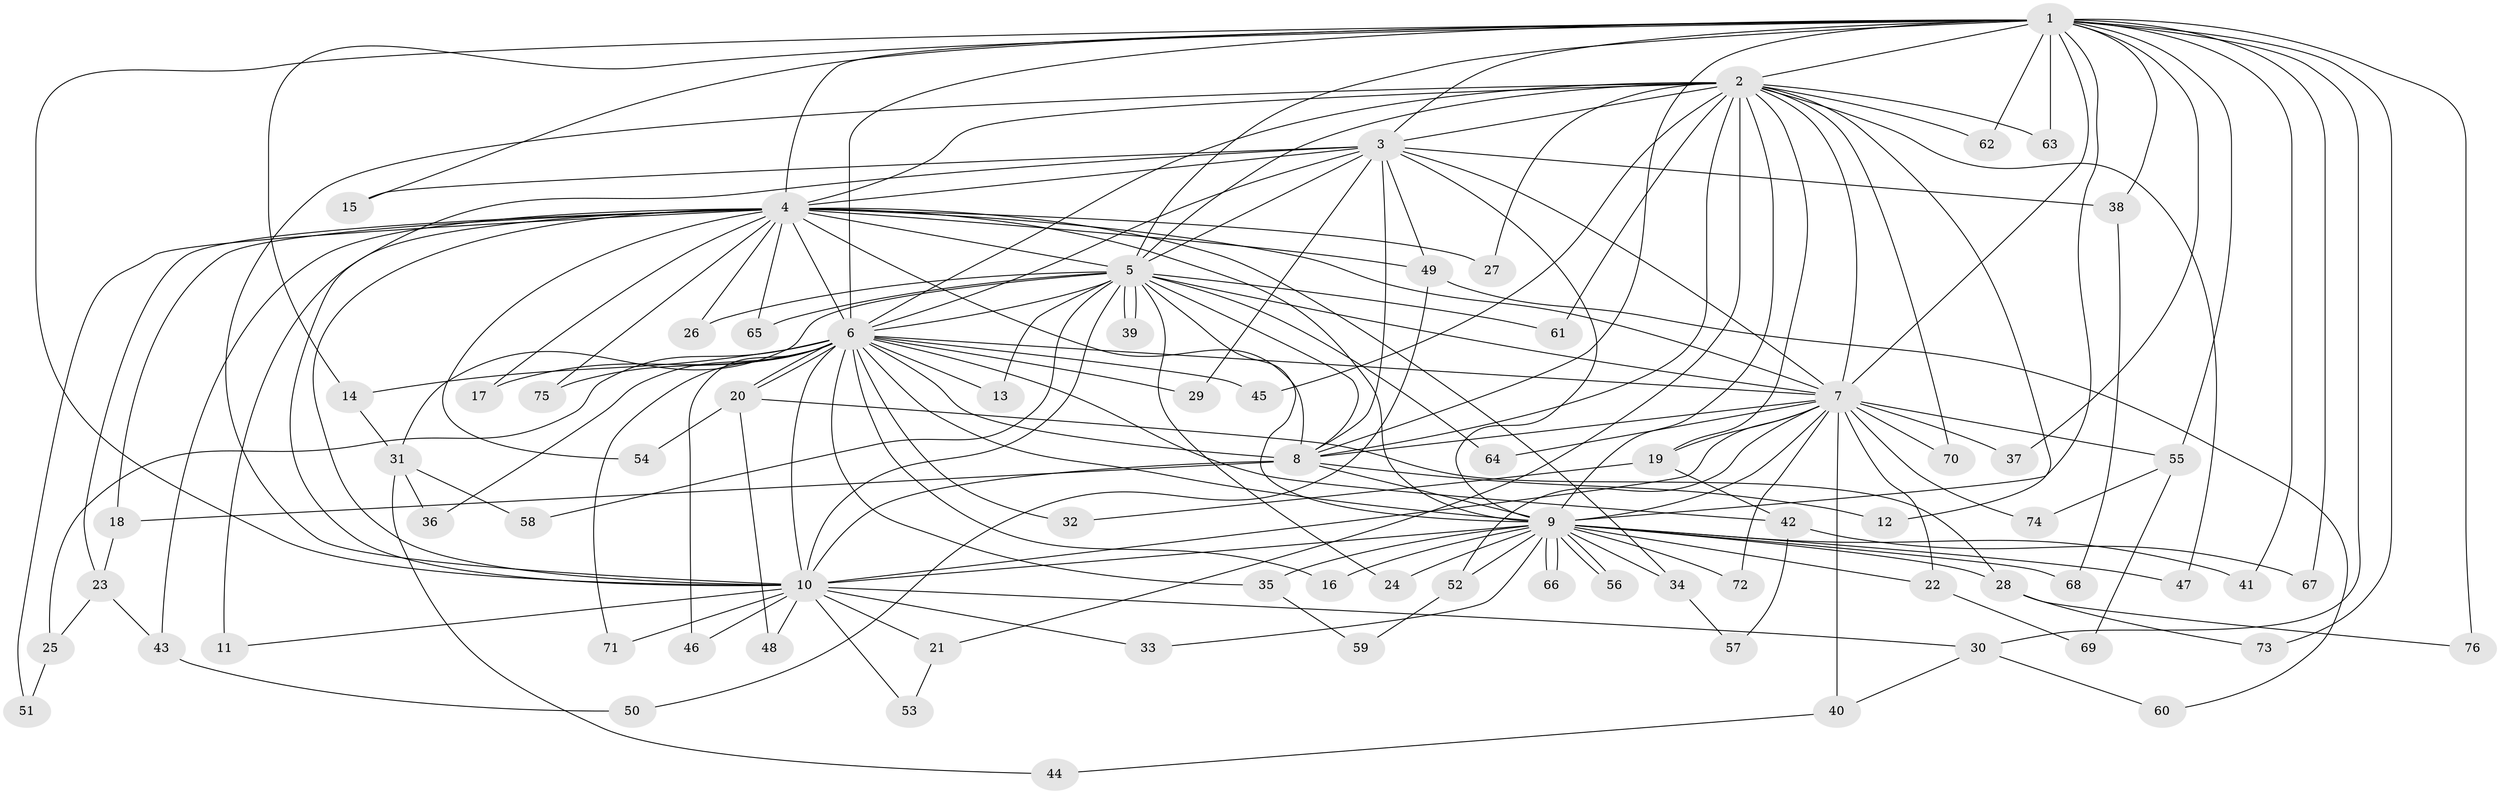 // coarse degree distribution, {19: 0.03571428571428571, 17: 0.017857142857142856, 15: 0.03571428571428571, 21: 0.017857142857142856, 9: 0.017857142857142856, 29: 0.017857142857142856, 2: 0.5357142857142857, 3: 0.16071428571428573, 4: 0.10714285714285714, 5: 0.03571428571428571, 1: 0.017857142857142856}
// Generated by graph-tools (version 1.1) at 2025/23/03/03/25 07:23:42]
// undirected, 76 vertices, 177 edges
graph export_dot {
graph [start="1"]
  node [color=gray90,style=filled];
  1;
  2;
  3;
  4;
  5;
  6;
  7;
  8;
  9;
  10;
  11;
  12;
  13;
  14;
  15;
  16;
  17;
  18;
  19;
  20;
  21;
  22;
  23;
  24;
  25;
  26;
  27;
  28;
  29;
  30;
  31;
  32;
  33;
  34;
  35;
  36;
  37;
  38;
  39;
  40;
  41;
  42;
  43;
  44;
  45;
  46;
  47;
  48;
  49;
  50;
  51;
  52;
  53;
  54;
  55;
  56;
  57;
  58;
  59;
  60;
  61;
  62;
  63;
  64;
  65;
  66;
  67;
  68;
  69;
  70;
  71;
  72;
  73;
  74;
  75;
  76;
  1 -- 2;
  1 -- 3;
  1 -- 4;
  1 -- 5;
  1 -- 6;
  1 -- 7;
  1 -- 8;
  1 -- 9;
  1 -- 10;
  1 -- 14;
  1 -- 15;
  1 -- 30;
  1 -- 37;
  1 -- 38;
  1 -- 41;
  1 -- 55;
  1 -- 62;
  1 -- 63;
  1 -- 67;
  1 -- 73;
  1 -- 76;
  2 -- 3;
  2 -- 4;
  2 -- 5;
  2 -- 6;
  2 -- 7;
  2 -- 8;
  2 -- 9;
  2 -- 10;
  2 -- 12;
  2 -- 19;
  2 -- 21;
  2 -- 27;
  2 -- 45;
  2 -- 47;
  2 -- 61;
  2 -- 62;
  2 -- 63;
  2 -- 70;
  3 -- 4;
  3 -- 5;
  3 -- 6;
  3 -- 7;
  3 -- 8;
  3 -- 9;
  3 -- 10;
  3 -- 15;
  3 -- 29;
  3 -- 38;
  3 -- 49;
  4 -- 5;
  4 -- 6;
  4 -- 7;
  4 -- 8;
  4 -- 9;
  4 -- 10;
  4 -- 11;
  4 -- 17;
  4 -- 18;
  4 -- 23;
  4 -- 26;
  4 -- 27;
  4 -- 34;
  4 -- 43;
  4 -- 49;
  4 -- 51;
  4 -- 54;
  4 -- 65;
  4 -- 75;
  5 -- 6;
  5 -- 7;
  5 -- 8;
  5 -- 9;
  5 -- 10;
  5 -- 13;
  5 -- 24;
  5 -- 26;
  5 -- 31;
  5 -- 39;
  5 -- 39;
  5 -- 58;
  5 -- 61;
  5 -- 64;
  5 -- 65;
  6 -- 7;
  6 -- 8;
  6 -- 9;
  6 -- 10;
  6 -- 13;
  6 -- 14;
  6 -- 16;
  6 -- 17;
  6 -- 20;
  6 -- 20;
  6 -- 25;
  6 -- 29;
  6 -- 32;
  6 -- 35;
  6 -- 36;
  6 -- 42;
  6 -- 45;
  6 -- 46;
  6 -- 71;
  6 -- 75;
  7 -- 8;
  7 -- 9;
  7 -- 10;
  7 -- 19;
  7 -- 22;
  7 -- 37;
  7 -- 40;
  7 -- 52;
  7 -- 55;
  7 -- 64;
  7 -- 70;
  7 -- 72;
  7 -- 74;
  8 -- 9;
  8 -- 10;
  8 -- 12;
  8 -- 18;
  9 -- 10;
  9 -- 16;
  9 -- 22;
  9 -- 24;
  9 -- 28;
  9 -- 33;
  9 -- 34;
  9 -- 35;
  9 -- 41;
  9 -- 47;
  9 -- 52;
  9 -- 56;
  9 -- 56;
  9 -- 66;
  9 -- 66;
  9 -- 68;
  9 -- 72;
  10 -- 11;
  10 -- 21;
  10 -- 30;
  10 -- 33;
  10 -- 46;
  10 -- 48;
  10 -- 53;
  10 -- 71;
  14 -- 31;
  18 -- 23;
  19 -- 32;
  19 -- 42;
  20 -- 28;
  20 -- 48;
  20 -- 54;
  21 -- 53;
  22 -- 69;
  23 -- 25;
  23 -- 43;
  25 -- 51;
  28 -- 73;
  28 -- 76;
  30 -- 40;
  30 -- 60;
  31 -- 36;
  31 -- 44;
  31 -- 58;
  34 -- 57;
  35 -- 59;
  38 -- 68;
  40 -- 44;
  42 -- 57;
  42 -- 67;
  43 -- 50;
  49 -- 50;
  49 -- 60;
  52 -- 59;
  55 -- 69;
  55 -- 74;
}
